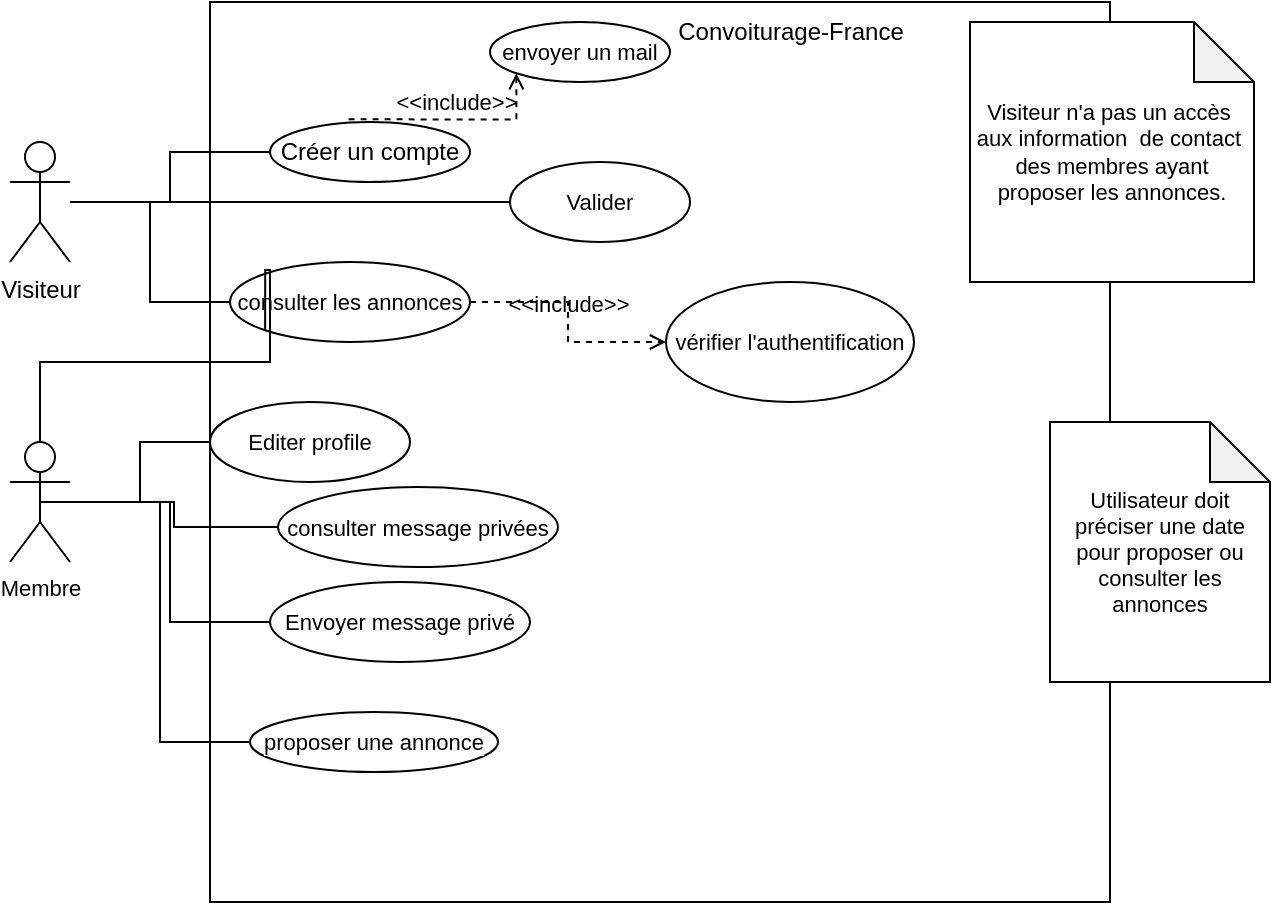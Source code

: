 <mxfile version="27.0.6">
  <diagram name="Page-1" id="shAZ0OnqiR2Sdfiq7z3p">
    <mxGraphModel dx="786" dy="459" grid="1" gridSize="10" guides="1" tooltips="1" connect="1" arrows="1" fold="1" page="1" pageScale="1" pageWidth="827" pageHeight="1169" math="0" shadow="0">
      <root>
        <mxCell id="0" />
        <mxCell id="1" parent="0" />
        <mxCell id="pLu6eWVjyuE7Q3TJb7QW-1" value="" style="whiteSpace=wrap;html=1;aspect=fixed;" vertex="1" parent="1">
          <mxGeometry x="240" width="450" height="450" as="geometry" />
        </mxCell>
        <mxCell id="pLu6eWVjyuE7Q3TJb7QW-7" style="edgeStyle=orthogonalEdgeStyle;rounded=0;orthogonalLoop=1;jettySize=auto;html=1;endArrow=none;startFill=0;" edge="1" parent="1" source="pLu6eWVjyuE7Q3TJb7QW-3" target="pLu6eWVjyuE7Q3TJb7QW-5">
          <mxGeometry relative="1" as="geometry" />
        </mxCell>
        <mxCell id="pLu6eWVjyuE7Q3TJb7QW-34" style="edgeStyle=orthogonalEdgeStyle;shape=connector;rounded=0;orthogonalLoop=1;jettySize=auto;html=1;strokeColor=default;align=center;verticalAlign=middle;fontFamily=Helvetica;fontSize=11;fontColor=default;labelBackgroundColor=default;startFill=0;endArrow=none;" edge="1" parent="1" source="pLu6eWVjyuE7Q3TJb7QW-3" target="pLu6eWVjyuE7Q3TJb7QW-33">
          <mxGeometry relative="1" as="geometry" />
        </mxCell>
        <mxCell id="pLu6eWVjyuE7Q3TJb7QW-50" style="edgeStyle=orthogonalEdgeStyle;shape=connector;rounded=0;orthogonalLoop=1;jettySize=auto;html=1;entryX=0;entryY=0.5;entryDx=0;entryDy=0;strokeColor=default;align=center;verticalAlign=middle;fontFamily=Helvetica;fontSize=11;fontColor=default;labelBackgroundColor=default;startFill=0;endArrow=none;" edge="1" parent="1" source="pLu6eWVjyuE7Q3TJb7QW-3" target="pLu6eWVjyuE7Q3TJb7QW-9">
          <mxGeometry relative="1" as="geometry" />
        </mxCell>
        <mxCell id="pLu6eWVjyuE7Q3TJb7QW-3" value="Visiteur" style="shape=umlActor;verticalLabelPosition=bottom;verticalAlign=top;html=1;" vertex="1" parent="1">
          <mxGeometry x="140" y="70" width="30" height="60" as="geometry" />
        </mxCell>
        <mxCell id="pLu6eWVjyuE7Q3TJb7QW-5" value="Créer un compte" style="ellipse;whiteSpace=wrap;html=1;" vertex="1" parent="1">
          <mxGeometry x="270" y="60" width="100" height="30" as="geometry" />
        </mxCell>
        <mxCell id="pLu6eWVjyuE7Q3TJb7QW-6" value="Convoiturage-France" style="text;html=1;align=center;verticalAlign=middle;resizable=0;points=[];autosize=1;strokeColor=none;fillColor=none;" vertex="1" parent="1">
          <mxGeometry x="460" width="140" height="30" as="geometry" />
        </mxCell>
        <mxCell id="pLu6eWVjyuE7Q3TJb7QW-9" value="Valider" style="ellipse;whiteSpace=wrap;html=1;fontFamily=Helvetica;fontSize=11;fontColor=default;labelBackgroundColor=default;" vertex="1" parent="1">
          <mxGeometry x="390" y="80" width="90" height="40" as="geometry" />
        </mxCell>
        <mxCell id="pLu6eWVjyuE7Q3TJb7QW-17" style="edgeStyle=orthogonalEdgeStyle;shape=connector;rounded=0;orthogonalLoop=1;jettySize=auto;html=1;entryX=0;entryY=0.5;entryDx=0;entryDy=0;strokeColor=default;align=center;verticalAlign=middle;fontFamily=Helvetica;fontSize=11;fontColor=default;labelBackgroundColor=default;startFill=0;endArrow=none;" edge="1" parent="1" source="pLu6eWVjyuE7Q3TJb7QW-14" target="pLu6eWVjyuE7Q3TJb7QW-16">
          <mxGeometry relative="1" as="geometry" />
        </mxCell>
        <mxCell id="pLu6eWVjyuE7Q3TJb7QW-26" style="edgeStyle=orthogonalEdgeStyle;shape=connector;rounded=0;orthogonalLoop=1;jettySize=auto;html=1;strokeColor=default;align=center;verticalAlign=middle;fontFamily=Helvetica;fontSize=11;fontColor=default;labelBackgroundColor=default;startFill=0;endArrow=none;entryX=0;entryY=0.5;entryDx=0;entryDy=0;" edge="1" parent="1" source="pLu6eWVjyuE7Q3TJb7QW-14" target="pLu6eWVjyuE7Q3TJb7QW-25">
          <mxGeometry relative="1" as="geometry">
            <mxPoint x="155" y="360" as="targetPoint" />
          </mxGeometry>
        </mxCell>
        <mxCell id="pLu6eWVjyuE7Q3TJb7QW-14" value="Membre" style="shape=umlActor;verticalLabelPosition=bottom;verticalAlign=top;html=1;fontFamily=Helvetica;fontSize=11;fontColor=default;labelBackgroundColor=default;" vertex="1" parent="1">
          <mxGeometry x="140" y="220" width="30" height="60" as="geometry" />
        </mxCell>
        <mxCell id="pLu6eWVjyuE7Q3TJb7QW-16" value="Editer profile" style="ellipse;whiteSpace=wrap;html=1;fontFamily=Helvetica;fontSize=11;fontColor=default;labelBackgroundColor=default;" vertex="1" parent="1">
          <mxGeometry x="240" y="200" width="100" height="40" as="geometry" />
        </mxCell>
        <mxCell id="pLu6eWVjyuE7Q3TJb7QW-20" value="Envoyer message privé" style="ellipse;whiteSpace=wrap;html=1;fontFamily=Helvetica;fontSize=11;fontColor=default;labelBackgroundColor=default;" vertex="1" parent="1">
          <mxGeometry x="270" y="290" width="130" height="40" as="geometry" />
        </mxCell>
        <mxCell id="pLu6eWVjyuE7Q3TJb7QW-21" style="edgeStyle=orthogonalEdgeStyle;shape=connector;rounded=0;orthogonalLoop=1;jettySize=auto;html=1;entryX=0.5;entryY=0.5;entryDx=0;entryDy=0;entryPerimeter=0;strokeColor=default;align=center;verticalAlign=middle;fontFamily=Helvetica;fontSize=11;fontColor=default;labelBackgroundColor=default;startFill=0;endArrow=none;" edge="1" parent="1" source="pLu6eWVjyuE7Q3TJb7QW-20" target="pLu6eWVjyuE7Q3TJb7QW-14">
          <mxGeometry relative="1" as="geometry">
            <Array as="points">
              <mxPoint x="220" y="310" />
              <mxPoint x="220" y="250" />
            </Array>
          </mxGeometry>
        </mxCell>
        <mxCell id="pLu6eWVjyuE7Q3TJb7QW-25" value="proposer une annonce" style="ellipse;whiteSpace=wrap;html=1;fontFamily=Helvetica;fontSize=11;fontColor=default;labelBackgroundColor=default;" vertex="1" parent="1">
          <mxGeometry x="260" y="355" width="124" height="30" as="geometry" />
        </mxCell>
        <mxCell id="pLu6eWVjyuE7Q3TJb7QW-27" value="Utilisateur doit préciser une date pour proposer ou consulter les annonces" style="shape=note;whiteSpace=wrap;html=1;backgroundOutline=1;darkOpacity=0.05;fontFamily=Helvetica;fontSize=11;fontColor=default;labelBackgroundColor=default;" vertex="1" parent="1">
          <mxGeometry x="660" y="210" width="110" height="130" as="geometry" />
        </mxCell>
        <mxCell id="pLu6eWVjyuE7Q3TJb7QW-28" value="consulter message privées" style="ellipse;whiteSpace=wrap;html=1;fontFamily=Helvetica;fontSize=11;fontColor=default;labelBackgroundColor=default;" vertex="1" parent="1">
          <mxGeometry x="274" y="242.5" width="140" height="40" as="geometry" />
        </mxCell>
        <mxCell id="pLu6eWVjyuE7Q3TJb7QW-33" value="consulter les annonces" style="ellipse;whiteSpace=wrap;html=1;fontFamily=Helvetica;fontSize=11;fontColor=default;labelBackgroundColor=default;" vertex="1" parent="1">
          <mxGeometry x="250" y="130" width="120" height="40" as="geometry" />
        </mxCell>
        <mxCell id="pLu6eWVjyuE7Q3TJb7QW-37" value="Visiteur n&#39;a pas un accès&amp;nbsp;&lt;div&gt;aux information&amp;nbsp; de contact&amp;nbsp;&lt;/div&gt;&lt;div&gt;des membres ayant proposer les annonces.&lt;/div&gt;" style="shape=note;whiteSpace=wrap;html=1;backgroundOutline=1;darkOpacity=0.05;fontFamily=Helvetica;fontSize=11;fontColor=default;labelBackgroundColor=default;" vertex="1" parent="1">
          <mxGeometry x="620" y="10" width="142" height="130" as="geometry" />
        </mxCell>
        <mxCell id="pLu6eWVjyuE7Q3TJb7QW-41" style="edgeStyle=orthogonalEdgeStyle;shape=connector;rounded=0;orthogonalLoop=1;jettySize=auto;html=1;entryX=0;entryY=1;entryDx=0;entryDy=0;strokeColor=default;align=center;verticalAlign=middle;fontFamily=Helvetica;fontSize=11;fontColor=default;labelBackgroundColor=default;startFill=0;endArrow=none;" edge="1" parent="1" source="pLu6eWVjyuE7Q3TJb7QW-14" target="pLu6eWVjyuE7Q3TJb7QW-33">
          <mxGeometry relative="1" as="geometry">
            <Array as="points">
              <mxPoint x="155" y="180" />
              <mxPoint x="270" y="180" />
              <mxPoint x="270" y="134" />
            </Array>
          </mxGeometry>
        </mxCell>
        <mxCell id="pLu6eWVjyuE7Q3TJb7QW-42" style="edgeStyle=orthogonalEdgeStyle;shape=connector;rounded=0;orthogonalLoop=1;jettySize=auto;html=1;entryX=0.5;entryY=0.5;entryDx=0;entryDy=0;entryPerimeter=0;strokeColor=default;align=center;verticalAlign=middle;fontFamily=Helvetica;fontSize=11;fontColor=default;labelBackgroundColor=default;startFill=0;endArrow=none;" edge="1" parent="1" source="pLu6eWVjyuE7Q3TJb7QW-28" target="pLu6eWVjyuE7Q3TJb7QW-14">
          <mxGeometry relative="1" as="geometry" />
        </mxCell>
        <mxCell id="pLu6eWVjyuE7Q3TJb7QW-43" value="envoyer un mail" style="ellipse;whiteSpace=wrap;html=1;fontFamily=Helvetica;fontSize=11;fontColor=default;labelBackgroundColor=default;" vertex="1" parent="1">
          <mxGeometry x="380" y="10" width="90" height="30" as="geometry" />
        </mxCell>
        <mxCell id="pLu6eWVjyuE7Q3TJb7QW-44" value="&amp;lt;&amp;lt;include&amp;gt;&amp;gt;" style="html=1;verticalAlign=bottom;labelBackgroundColor=none;endArrow=open;endFill=0;dashed=1;rounded=0;strokeColor=default;align=center;fontFamily=Helvetica;fontSize=11;fontColor=default;edgeStyle=orthogonalEdgeStyle;entryX=0;entryY=1;entryDx=0;entryDy=0;exitX=0.393;exitY=-0.044;exitDx=0;exitDy=0;exitPerimeter=0;" edge="1" parent="1" source="pLu6eWVjyuE7Q3TJb7QW-5" target="pLu6eWVjyuE7Q3TJb7QW-43">
          <mxGeometry width="160" relative="1" as="geometry">
            <mxPoint x="330" y="160" as="sourcePoint" />
            <mxPoint x="490" y="160" as="targetPoint" />
          </mxGeometry>
        </mxCell>
        <mxCell id="pLu6eWVjyuE7Q3TJb7QW-49" value="vérifier l&#39;authentification" style="ellipse;whiteSpace=wrap;html=1;fontFamily=Helvetica;fontSize=11;fontColor=default;labelBackgroundColor=default;" vertex="1" parent="1">
          <mxGeometry x="468" y="140" width="124" height="60" as="geometry" />
        </mxCell>
        <mxCell id="pLu6eWVjyuE7Q3TJb7QW-51" value="&amp;lt;&amp;lt;include&amp;gt;&amp;gt;" style="html=1;verticalAlign=bottom;labelBackgroundColor=none;endArrow=open;endFill=0;dashed=1;rounded=0;strokeColor=default;align=center;fontFamily=Helvetica;fontSize=11;fontColor=default;edgeStyle=orthogonalEdgeStyle;entryX=0;entryY=0.5;entryDx=0;entryDy=0;exitX=1;exitY=0.5;exitDx=0;exitDy=0;" edge="1" parent="1" source="pLu6eWVjyuE7Q3TJb7QW-33" target="pLu6eWVjyuE7Q3TJb7QW-49">
          <mxGeometry width="160" relative="1" as="geometry">
            <mxPoint x="330" y="220" as="sourcePoint" />
            <mxPoint x="490" y="220" as="targetPoint" />
          </mxGeometry>
        </mxCell>
      </root>
    </mxGraphModel>
  </diagram>
</mxfile>
